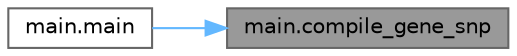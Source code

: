 digraph "main.compile_gene_snp"
{
 // INTERACTIVE_SVG=YES
 // LATEX_PDF_SIZE
  bgcolor="transparent";
  edge [fontname=Helvetica,fontsize=10,labelfontname=Helvetica,labelfontsize=10];
  node [fontname=Helvetica,fontsize=10,shape=box,height=0.2,width=0.4];
  rankdir="RL";
  Node1 [id="Node000001",label="main.compile_gene_snp",height=0.2,width=0.4,color="gray40", fillcolor="grey60", style="filled", fontcolor="black",tooltip="Extract the number of snp of all genes contained in genes_snp (snp = genes_snp 's values)."];
  Node1 -> Node2 [id="edge1_Node000001_Node000002",dir="back",color="steelblue1",style="solid",tooltip=" "];
  Node2 [id="Node000002",label="main.main",height=0.2,width=0.4,color="grey40", fillcolor="white", style="filled",URL="$namespacemain.html#ae137191b5ebfde6e199d1c9444ab7c8e",tooltip="Create a number of chart related to snp analysis."];
}
